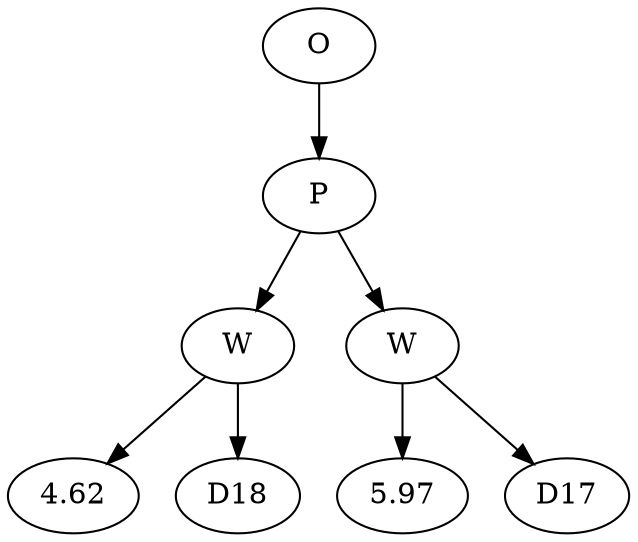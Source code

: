 // Tree
digraph {
	33258065 [label=O]
	33258066 [label=P]
	33258065 -> 33258066
	33258067 [label=W]
	33258066 -> 33258067
	33258068 [label=4.62]
	33258067 -> 33258068
	33258069 [label=D18]
	33258067 -> 33258069
	33258070 [label=W]
	33258066 -> 33258070
	33258071 [label=5.97]
	33258070 -> 33258071
	33258072 [label=D17]
	33258070 -> 33258072
}
